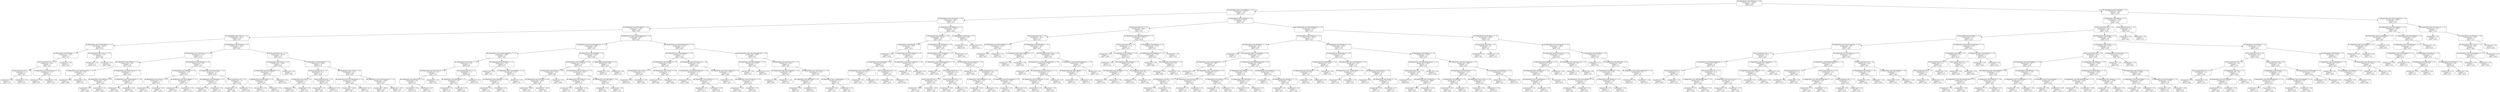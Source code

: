 digraph Tree {
node [shape=box, style="rounded", color="black", fontname="helvetica"] ;
edge [fontname="helvetica"] ;
0 [label="Me_MagpieData mean NdValence <= 0.6\nsquared_error = 1262.0\nsamples = 459\nvalue = 92.8"] ;
1 [label="Me_MagpieData mean CovalentRadius <= 0.2\nsquared_error = 1118.4\nsamples = 310\nvalue = 81.3"] ;
0 -> 1 [labeldistance=2.5, labelangle=45, headlabel="True"] ;
2 [label="Me_MagpieData mean GSmagmom <= 0.9\nsquared_error = 801.5\nsamples = 213\nvalue = 92.3"] ;
1 -> 2 ;
3 [label="Me_MagpieData mean GSmagmom <= -0.4\nsquared_error = 734.7\nsamples = 166\nvalue = 85.5"] ;
2 -> 3 ;
4 [label="Me_MagpieData mean Column <= -0.2\nsquared_error = 511.8\nsamples = 105\nvalue = 94.7"] ;
3 -> 4 ;
5 [label="Me_MagpieData mean CovalentRadius <= -0.1\nsquared_error = 1092.5\nsamples = 8\nvalue = 52.6"] ;
4 -> 5 ;
6 [label="Me_MagpieData mean NUnfilled <= -0.1\nsquared_error = 127.6\nsamples = 5\nvalue = 31.7"] ;
5 -> 6 ;
7 [label="Testing temperature (K) <= -0.8\nsquared_error = 40.5\nsamples = 4\nvalue = 26.4"] ;
6 -> 7 ;
8 [label="Testing temperature (K) <= -0.9\nsquared_error = 2.2\nsamples = 2\nvalue = 16.5"] ;
7 -> 8 ;
9 [label="squared_error = 0.0\nsamples = 1\nvalue = 15.0"] ;
8 -> 9 ;
10 [label="squared_error = 0.0\nsamples = 1\nvalue = 18.0"] ;
8 -> 10 ;
11 [label="Ce_MagpieData mean GSvolume_pa <= -0.6\nsquared_error = 0.6\nsamples = 2\nvalue = 30.4"] ;
7 -> 11 ;
12 [label="squared_error = 0.0\nsamples = 1\nvalue = 30.0"] ;
11 -> 12 ;
13 [label="squared_error = 0.0\nsamples = 1\nvalue = 32.0"] ;
11 -> 13 ;
14 [label="squared_error = 0.0\nsamples = 1\nvalue = 50.0"] ;
6 -> 14 ;
15 [label="Me_MagpieData mean Column <= -0.3\nsquared_error = 73.4\nsamples = 3\nvalue = 99.6"] ;
5 -> 15 ;
16 [label="squared_error = 0.0\nsamples = 1\nvalue = 91.0"] ;
15 -> 16 ;
17 [label="squared_error = 0.6\nsamples = 2\nvalue = 108.1"] ;
15 -> 17 ;
18 [label="Me_MagpieData mean NsValence <= 0.7\nsquared_error = 314.8\nsamples = 97\nvalue = 98.1"] ;
4 -> 18 ;
19 [label="Me_MagpieData mean GSvolume_pa <= -0.4\nsquared_error = 67.0\nsamples = 23\nvalue = 112.9"] ;
18 -> 19 ;
20 [label="Me_MagpieData mean MeltingT <= 0.2\nsquared_error = 35.5\nsamples = 8\nvalue = 103.6"] ;
19 -> 20 ;
21 [label="Ce_MagpieData mean Electronegativity <= 0.2\nsquared_error = 5.8\nsamples = 3\nvalue = 96.7"] ;
20 -> 21 ;
22 [label="squared_error = 0.8\nsamples = 2\nvalue = 100.0"] ;
21 -> 22 ;
23 [label="squared_error = 0.0\nsamples = 1\nvalue = 95.0"] ;
21 -> 23 ;
24 [label="Me_MagpieData mean GSvolume_pa <= -0.8\nsquared_error = 7.1\nsamples = 5\nvalue = 107.8"] ;
20 -> 24 ;
25 [label="Me_MagpieData mean MeltingT <= 0.4\nsquared_error = 10.2\nsamples = 3\nvalue = 106.4"] ;
24 -> 25 ;
26 [label="squared_error = 0.0\nsamples = 1\nvalue = 100.0"] ;
25 -> 26 ;
27 [label="squared_error = 0.1\nsamples = 2\nvalue = 108.0"] ;
25 -> 27 ;
28 [label="Ce_MagpieData mean CovalentRadius <= -0.8\nsquared_error = 0.0\nsamples = 2\nvalue = 109.2"] ;
24 -> 28 ;
29 [label="squared_error = 0.0\nsamples = 1\nvalue = 109.0"] ;
28 -> 29 ;
30 [label="squared_error = 0.0\nsamples = 1\nvalue = 109.4"] ;
28 -> 30 ;
31 [label="Me_MagpieData mean NdValence <= 0.5\nsquared_error = 4.9\nsamples = 15\nvalue = 118.3"] ;
19 -> 31 ;
32 [label="Ce_MagpieData mean NValence <= -0.3\nsquared_error = 4.9\nsamples = 5\nvalue = 116.7"] ;
31 -> 32 ;
33 [label="Me_MagpieData mean Number <= -0.3\nsquared_error = 2.2\nsamples = 2\nvalue = 112.5"] ;
32 -> 33 ;
34 [label="squared_error = 0.0\nsamples = 1\nvalue = 111.0"] ;
33 -> 34 ;
35 [label="squared_error = 0.0\nsamples = 1\nvalue = 114.0"] ;
33 -> 35 ;
36 [label="Me_MagpieData mean AtomicWeight <= -0.3\nsquared_error = 0.7\nsamples = 3\nvalue = 117.7"] ;
32 -> 36 ;
37 [label="squared_error = 0.2\nsamples = 2\nvalue = 118.5"] ;
36 -> 37 ;
38 [label="squared_error = 0.0\nsamples = 1\nvalue = 117.0"] ;
36 -> 38 ;
39 [label="Ce_MagpieData mean GSbandgap <= -0.4\nsquared_error = 1.9\nsamples = 10\nvalue = 119.4"] ;
31 -> 39 ;
40 [label="Me_MagpieData mean NdUnfilled <= -0.3\nsquared_error = 0.2\nsamples = 3\nvalue = 117.8"] ;
39 -> 40 ;
41 [label="squared_error = 0.0\nsamples = 2\nvalue = 118.0"] ;
40 -> 41 ;
42 [label="squared_error = 0.0\nsamples = 1\nvalue = 117.0"] ;
40 -> 42 ;
43 [label="Testing temperature (K) <= -0.3\nsquared_error = 1.2\nsamples = 7\nvalue = 120.0"] ;
39 -> 43 ;
44 [label="squared_error = 0.5\nsamples = 5\nvalue = 120.6"] ;
43 -> 44 ;
45 [label="squared_error = 0.2\nsamples = 2\nvalue = 118.8"] ;
43 -> 45 ;
46 [label="Testing temperature (K) <= -1.0\nsquared_error = 297.9\nsamples = 74\nvalue = 92.9"] ;
18 -> 46 ;
47 [label="Ce_MagpieData mean Column <= 0.9\nsquared_error = 344.6\nsamples = 4\nvalue = 126.5"] ;
46 -> 47 ;
48 [label="Ce_MagpieData mean AtomicWeight <= 0.1\nsquared_error = 59.7\nsamples = 3\nvalue = 112.1"] ;
47 -> 48 ;
49 [label="Ce_MagpieData mean NpUnfilled <= -0.1\nsquared_error = 18.1\nsamples = 2\nvalue = 107.2"] ;
48 -> 49 ;
50 [label="squared_error = 0.0\nsamples = 1\nvalue = 111.5"] ;
49 -> 50 ;
51 [label="squared_error = 0.0\nsamples = 1\nvalue = 103.0"] ;
49 -> 51 ;
52 [label="squared_error = 0.0\nsamples = 1\nvalue = 121.9"] ;
48 -> 52 ;
53 [label="squared_error = 0.0\nsamples = 1\nvalue = 148.0"] ;
47 -> 53 ;
54 [label="Ce_MagpieData mean NpUnfilled <= -1.1\nsquared_error = 245.6\nsamples = 70\nvalue = 91.4"] ;
46 -> 54 ;
55 [label="Testing temperature (K) <= -0.7\nsquared_error = 61.2\nsamples = 12\nvalue = 103.5"] ;
54 -> 55 ;
56 [label="Ce_MagpieData mean Row <= 0.5\nsquared_error = 1.3\nsamples = 2\nvalue = 117.2"] ;
55 -> 56 ;
57 [label="squared_error = 0.0\nsamples = 1\nvalue = 118.4"] ;
56 -> 57 ;
58 [label="squared_error = 0.0\nsamples = 1\nvalue = 116.1"] ;
56 -> 58 ;
59 [label="Testing temperature (K) <= 0.2\nsquared_error = 40.8\nsamples = 10\nvalue = 101.7"] ;
55 -> 59 ;
60 [label="squared_error = 7.4\nsamples = 9\nvalue = 100.2"] ;
59 -> 60 ;
61 [label="squared_error = 0.0\nsamples = 1\nvalue = 123.5"] ;
59 -> 61 ;
62 [label="Me_MagpieData mean Column <= 0.6\nsquared_error = 247.7\nsamples = 58\nvalue = 89.4"] ;
54 -> 62 ;
63 [label="Me_MagpieData mean CovalentRadius <= -1.0\nsquared_error = 104.8\nsamples = 12\nvalue = 100.9"] ;
62 -> 63 ;
64 [label="squared_error = 105.9\nsamples = 6\nvalue = 108.1"] ;
63 -> 64 ;
65 [label="squared_error = 31.3\nsamples = 6\nvalue = 95.2"] ;
63 -> 65 ;
66 [label="Me_MagpieData mean Electronegativity <= -0.4\nsquared_error = 236.5\nsamples = 46\nvalue = 85.5"] ;
62 -> 66 ;
67 [label="squared_error = 232.8\nsamples = 20\nvalue = 80.0"] ;
66 -> 67 ;
68 [label="squared_error = 177.1\nsamples = 26\nvalue = 91.2"] ;
66 -> 68 ;
69 [label="Me_MagpieData mean SpaceGroupNumber <= 0.8\nsquared_error = 692.2\nsamples = 61\nvalue = 68.1"] ;
3 -> 69 ;
70 [label="Ce_MagpieData mean SpaceGroupNumber <= -0.5\nsquared_error = 386.2\nsamples = 38\nvalue = 52.6"] ;
69 -> 70 ;
71 [label="Me_MagpieData mean SpaceGroupNumber <= -0.7\nsquared_error = 280.5\nsamples = 12\nvalue = 38.4"] ;
70 -> 71 ;
72 [label="Me_MagpieData mean Number <= -0.3\nsquared_error = 8.2\nsamples = 6\nvalue = 58.0"] ;
71 -> 72 ;
73 [label="Me_MagpieData mean GSvolume_pa <= 0.0\nsquared_error = 0.2\nsamples = 3\nvalue = 55.2"] ;
72 -> 73 ;
74 [label="Me_MagpieData mean NpValence <= 0.2\nsquared_error = 0.2\nsamples = 2\nvalue = 55.5"] ;
73 -> 74 ;
75 [label="squared_error = 0.0\nsamples = 1\nvalue = 55.0"] ;
74 -> 75 ;
76 [label="squared_error = 0.0\nsamples = 1\nvalue = 56.0"] ;
74 -> 76 ;
77 [label="squared_error = 0.0\nsamples = 1\nvalue = 55.0"] ;
73 -> 77 ;
78 [label="Testing temperature (K) <= -0.3\nsquared_error = 1.2\nsamples = 3\nvalue = 60.8"] ;
72 -> 78 ;
79 [label="Me_MagpieData mean NpUnfilled <= 1.1\nsquared_error = 0.2\nsamples = 2\nvalue = 61.3"] ;
78 -> 79 ;
80 [label="squared_error = 0.0\nsamples = 1\nvalue = 61.0"] ;
79 -> 80 ;
81 [label="squared_error = 0.0\nsamples = 1\nvalue = 62.0"] ;
79 -> 81 ;
82 [label="squared_error = 0.0\nsamples = 1\nvalue = 59.0"] ;
78 -> 82 ;
83 [label="Me_MagpieData mean NUnfilled <= -1.1\nsquared_error = 35.2\nsamples = 6\nvalue = 25.3"] ;
71 -> 83 ;
84 [label="squared_error = 0.0\nsamples = 1\nvalue = 36.0"] ;
83 -> 84 ;
85 [label="Ce_MagpieData mean CovalentRadius <= 1.9\nsquared_error = 15.0\nsamples = 5\nvalue = 23.2"] ;
83 -> 85 ;
86 [label="Me_MagpieData mean NpValence <= -0.8\nsquared_error = 7.1\nsamples = 4\nvalue = 22.2"] ;
85 -> 86 ;
87 [label="squared_error = 0.0\nsamples = 1\nvalue = 19.0"] ;
86 -> 87 ;
88 [label="squared_error = 2.8\nsamples = 3\nvalue = 23.8"] ;
86 -> 88 ;
89 [label="squared_error = 0.0\nsamples = 1\nvalue = 32.0"] ;
85 -> 89 ;
90 [label="Me_MagpieData mean NsUnfilled <= 1.8\nsquared_error = 264.8\nsamples = 26\nvalue = 60.8"] ;
70 -> 90 ;
91 [label="Me_MagpieData mean NdValence <= 0.6\nsquared_error = 237.4\nsamples = 24\nvalue = 62.3"] ;
90 -> 91 ;
92 [label="Ce_MagpieData mean NValence <= -0.3\nsquared_error = 275.7\nsamples = 17\nvalue = 58.9"] ;
91 -> 92 ;
93 [label="Me_MagpieData mean NsUnfilled <= 0.6\nsquared_error = 169.0\nsamples = 16\nvalue = 56.6"] ;
92 -> 93 ;
94 [label="squared_error = 102.5\nsamples = 13\nvalue = 59.8"] ;
93 -> 94 ;
95 [label="squared_error = 135.1\nsamples = 3\nvalue = 36.8"] ;
93 -> 95 ;
96 [label="squared_error = 0.0\nsamples = 1\nvalue = 109.0"] ;
92 -> 96 ;
97 [label="Ce_MagpieData mean GSvolume_pa <= 0.1\nsquared_error = 60.4\nsamples = 7\nvalue = 70.2"] ;
91 -> 97 ;
98 [label="Me_MagpieData mean NValence <= 0.4\nsquared_error = 39.1\nsamples = 5\nvalue = 72.9"] ;
97 -> 98 ;
99 [label="squared_error = 2.2\nsamples = 2\nvalue = 77.5"] ;
98 -> 99 ;
100 [label="squared_error = 33.2\nsamples = 3\nvalue = 68.2"] ;
98 -> 100 ;
101 [label="Me_MagpieData mean NdUnfilled <= -0.4\nsquared_error = 2.2\nsamples = 2\nvalue = 59.5"] ;
97 -> 101 ;
102 [label="squared_error = 0.0\nsamples = 1\nvalue = 58.0"] ;
101 -> 102 ;
103 [label="squared_error = 0.0\nsamples = 1\nvalue = 61.0"] ;
101 -> 103 ;
104 [label="Ce_MagpieData mean NUnfilled <= -0.3\nsquared_error = 6.8\nsamples = 2\nvalue = 34.9"] ;
90 -> 104 ;
105 [label="squared_error = 0.0\nsamples = 1\nvalue = 37.5"] ;
104 -> 105 ;
106 [label="squared_error = 0.0\nsamples = 1\nvalue = 32.3"] ;
104 -> 106 ;
107 [label="Me_MagpieData mean MendeleevNumber <= -0.7\nsquared_error = 310.2\nsamples = 23\nvalue = 89.9"] ;
69 -> 107 ;
108 [label="Me_MagpieData mean CovalentRadius <= -0.3\nsquared_error = 97.3\nsamples = 15\nvalue = 100.8"] ;
107 -> 108 ;
109 [label="Me_MagpieData mean NsValence <= 0.5\nsquared_error = 20.6\nsamples = 4\nvalue = 90.7"] ;
108 -> 109 ;
110 [label="Me_MagpieData mean Column <= -1.1\nsquared_error = 0.2\nsamples = 2\nvalue = 88.3"] ;
109 -> 110 ;
111 [label="squared_error = 0.0\nsamples = 1\nvalue = 89.0"] ;
110 -> 111 ;
112 [label="squared_error = 0.0\nsamples = 1\nvalue = 88.0"] ;
110 -> 112 ;
113 [label="Me_MagpieData mean Column <= -0.8\nsquared_error = 1.2\nsamples = 2\nvalue = 99.1"] ;
109 -> 113 ;
114 [label="squared_error = 0.0\nsamples = 1\nvalue = 98.0"] ;
113 -> 114 ;
115 [label="squared_error = 0.0\nsamples = 1\nvalue = 100.2"] ;
113 -> 115 ;
116 [label="Me_MagpieData mean GSvolume_pa <= -0.8\nsquared_error = 45.3\nsamples = 11\nvalue = 106.9"] ;
108 -> 116 ;
117 [label="Ce_MagpieData mean MendeleevNumber <= -0.2\nsquared_error = 11.6\nsamples = 8\nvalue = 111.4"] ;
116 -> 117 ;
118 [label="squared_error = 0.0\nsamples = 1\nvalue = 118.9"] ;
117 -> 118 ;
119 [label="Me_MagpieData mean NsValence <= -1.7\nsquared_error = 5.3\nsamples = 7\nvalue = 110.5"] ;
117 -> 119 ;
120 [label="squared_error = 0.2\nsamples = 3\nvalue = 112.7"] ;
119 -> 120 ;
121 [label="squared_error = 3.8\nsamples = 4\nvalue = 109.2"] ;
119 -> 121 ;
122 [label="Me_MagpieData mean Electronegativity <= 1.0\nsquared_error = 16.8\nsamples = 3\nvalue = 100.0"] ;
116 -> 122 ;
123 [label="squared_error = 0.0\nsamples = 1\nvalue = 94.9"] ;
122 -> 123 ;
124 [label="Me_MagpieData mean GSmagmom <= 0.3\nsquared_error = 5.9\nsamples = 2\nvalue = 102.5"] ;
122 -> 124 ;
125 [label="squared_error = -0.0\nsamples = 1\nvalue = 103.9"] ;
124 -> 125 ;
126 [label="squared_error = -0.0\nsamples = 1\nvalue = 98.3"] ;
124 -> 126 ;
127 [label="Me_MagpieData mean SpaceGroupNumber <= 0.8\nsquared_error = 159.0\nsamples = 8\nvalue = 72.5"] ;
107 -> 127 ;
128 [label="Me_MagpieData mean AtomicWeight <= -0.4\nsquared_error = 17.6\nsamples = 2\nvalue = 44.9"] ;
127 -> 128 ;
129 [label="squared_error = 0.0\nsamples = 1\nvalue = 40.7"] ;
128 -> 129 ;
130 [label="squared_error = -0.0\nsamples = 1\nvalue = 49.1"] ;
128 -> 130 ;
131 [label="Me_MagpieData mean GSvolume_pa <= -1.0\nsquared_error = 45.3\nsamples = 6\nvalue = 76.8"] ;
127 -> 131 ;
132 [label="Me_MagpieData mean Electronegativity <= 0.1\nsquared_error = 9.4\nsamples = 2\nvalue = 66.2"] ;
131 -> 132 ;
133 [label="squared_error = 0.0\nsamples = 1\nvalue = 68.4"] ;
132 -> 133 ;
134 [label="squared_error = -0.0\nsamples = 1\nvalue = 61.9"] ;
132 -> 134 ;
135 [label="Me_MagpieData mean GSvolume_pa <= -0.9\nsquared_error = 12.8\nsamples = 4\nvalue = 79.9"] ;
131 -> 135 ;
136 [label="Me_MagpieData mean NdUnfilled <= 0.5\nsquared_error = 0.0\nsamples = 2\nvalue = 82.9"] ;
135 -> 136 ;
137 [label="squared_error = 0.0\nsamples = 1\nvalue = 82.7"] ;
136 -> 137 ;
138 [label="squared_error = 0.0\nsamples = 1\nvalue = 83.0"] ;
136 -> 138 ;
139 [label="Me_MagpieData mean CovalentRadius <= -1.0\nsquared_error = 0.1\nsamples = 2\nvalue = 75.6"] ;
135 -> 139 ;
140 [label="squared_error = 0.0\nsamples = 1\nvalue = 75.4"] ;
139 -> 140 ;
141 [label="squared_error = -0.0\nsamples = 1\nvalue = 76.0"] ;
139 -> 141 ;
142 [label="Ce_MagpieData mean NValence <= 1.4\nsquared_error = 295.8\nsamples = 47\nvalue = 116.4"] ;
2 -> 142 ;
143 [label="Ce_MagpieData mean NValence <= -0.8\nsquared_error = 167.3\nsamples = 45\nvalue = 118.7"] ;
142 -> 143 ;
144 [label="Ce_MagpieData mean MeltingT <= 0.0\nsquared_error = 48.1\nsamples = 7\nvalue = 132.2"] ;
143 -> 144 ;
145 [label="squared_error = 0.0\nsamples = 1\nvalue = 152.0"] ;
144 -> 145 ;
146 [label="Ce_MagpieData mean AtomicWeight <= -0.3\nsquared_error = 5.2\nsamples = 6\nvalue = 130.0"] ;
144 -> 146 ;
147 [label="Ce_MagpieData mean GSbandgap <= 0.8\nsquared_error = 1.6\nsamples = 4\nvalue = 129.0"] ;
146 -> 147 ;
148 [label="Me_MagpieData mean GSvolume_pa <= -1.1\nsquared_error = 0.2\nsamples = 2\nvalue = 127.7"] ;
147 -> 148 ;
149 [label="squared_error = 0.0\nsamples = 1\nvalue = 128.0"] ;
148 -> 149 ;
150 [label="squared_error = 0.0\nsamples = 1\nvalue = 127.0"] ;
148 -> 150 ;
151 [label="Testing temperature (K) <= 1.6\nsquared_error = 0.1\nsamples = 2\nvalue = 130.0"] ;
147 -> 151 ;
152 [label="squared_error = 0.0\nsamples = 1\nvalue = 129.7"] ;
151 -> 152 ;
153 [label="squared_error = -0.0\nsamples = 1\nvalue = 130.4"] ;
151 -> 153 ;
154 [label="Me_MagpieData mean Electronegativity <= -0.0\nsquared_error = 2.2\nsamples = 2\nvalue = 133.5"] ;
146 -> 154 ;
155 [label="squared_error = 0.0\nsamples = 1\nvalue = 132.0"] ;
154 -> 155 ;
156 [label="squared_error = 0.0\nsamples = 1\nvalue = 135.0"] ;
154 -> 156 ;
157 [label="Ce_MagpieData mean NpValence <= -0.1\nsquared_error = 153.0\nsamples = 38\nvalue = 116.6"] ;
143 -> 157 ;
158 [label="Me_MagpieData mean GSmagmom <= 3.3\nsquared_error = 131.3\nsamples = 37\nvalue = 117.2"] ;
157 -> 158 ;
159 [label="Ce_MagpieData mean MendeleevNumber <= -0.4\nsquared_error = 107.0\nsamples = 26\nvalue = 114.0"] ;
158 -> 159 ;
160 [label="squared_error = 0.0\nsamples = 1\nvalue = 143.0"] ;
159 -> 160 ;
161 [label="Testing temperature (K) <= 1.4\nsquared_error = 91.0\nsamples = 25\nvalue = 113.4"] ;
159 -> 161 ;
162 [label="Testing temperature (K) <= 1.3\nsquared_error = 78.6\nsamples = 16\nvalue = 115.9"] ;
161 -> 162 ;
163 [label="squared_error = 106.9\nsamples = 5\nvalue = 119.8"] ;
162 -> 163 ;
164 [label="squared_error = 59.4\nsamples = 11\nvalue = 114.4"] ;
162 -> 164 ;
165 [label="Testing temperature (K) <= 1.7\nsquared_error = 76.7\nsamples = 9\nvalue = 108.2"] ;
161 -> 165 ;
166 [label="squared_error = 49.4\nsamples = 8\nvalue = 105.9"] ;
165 -> 166 ;
167 [label="squared_error = 0.0\nsamples = 1\nvalue = 123.0"] ;
165 -> 167 ;
168 [label="Me_MagpieData mean GSmagmom <= 3.8\nsquared_error = 73.3\nsamples = 11\nvalue = 127.4"] ;
158 -> 168 ;
169 [label="squared_error = 0.0\nsamples = 1\nvalue = 148.0"] ;
168 -> 169 ;
170 [label="Testing temperature (K) <= 1.6\nsquared_error = 46.1\nsamples = 10\nvalue = 125.9"] ;
168 -> 170 ;
171 [label="Ce_MagpieData mean NfUnfilled <= 4.6\nsquared_error = 23.1\nsamples = 5\nvalue = 122.0"] ;
170 -> 171 ;
172 [label="squared_error = 31.8\nsamples = 4\nvalue = 121.6"] ;
171 -> 172 ;
173 [label="squared_error = 0.0\nsamples = 1\nvalue = 123.0"] ;
171 -> 173 ;
174 [label="Ce_MagpieData mean AtomicWeight <= 0.0\nsquared_error = 38.1\nsamples = 5\nvalue = 129.9"] ;
170 -> 174 ;
175 [label="squared_error = 1.6\nsamples = 4\nvalue = 132.3"] ;
174 -> 175 ;
176 [label="squared_error = 0.0\nsamples = 1\nvalue = 115.0"] ;
174 -> 176 ;
177 [label="squared_error = 0.0\nsamples = 1\nvalue = 78.0"] ;
157 -> 177 ;
178 [label="Ce_MagpieData mean Number <= 0.4\nsquared_error = 0.9\nsamples = 2\nvalue = 58.7"] ;
142 -> 178 ;
179 [label="squared_error = 0.0\nsamples = 1\nvalue = 58.0"] ;
178 -> 179 ;
180 [label="squared_error = 0.0\nsamples = 1\nvalue = 60.0"] ;
178 -> 180 ;
181 [label="Ce_MagpieData mean NpUnfilled <= -1.0\nsquared_error = 893.2\nsamples = 97\nvalue = 55.1"] ;
1 -> 181 ;
182 [label="Testing temperature (K) <= -0.1\nsquared_error = 1000.1\nsamples = 22\nvalue = 78.7"] ;
181 -> 182 ;
183 [label="Testing temperature (K) <= -0.9\nsquared_error = 621.2\nsamples = 12\nvalue = 52.2"] ;
182 -> 183 ;
184 [label="Me_MagpieData mean AtomicWeight <= 1.0\nsquared_error = 227.6\nsamples = 2\nvalue = 86.3"] ;
183 -> 184 ;
185 [label="squared_error = 0.0\nsamples = 1\nvalue = 65.0"] ;
184 -> 185 ;
186 [label="squared_error = 0.0\nsamples = 1\nvalue = 97.0"] ;
184 -> 186 ;
187 [label="Me_MagpieData mean NpUnfilled <= -0.3\nsquared_error = 381.3\nsamples = 10\nvalue = 44.3"] ;
183 -> 187 ;
188 [label="Ce_MagpieData mean Electronegativity <= 1.1\nsquared_error = 7.8\nsamples = 2\nvalue = 85.2"] ;
187 -> 188 ;
189 [label="squared_error = 0.0\nsamples = 1\nvalue = 88.0"] ;
188 -> 189 ;
190 [label="squared_error = 0.0\nsamples = 1\nvalue = 82.4"] ;
188 -> 190 ;
191 [label="Me_MagpieData mean Column <= 0.9\nsquared_error = 90.4\nsamples = 8\nvalue = 36.9"] ;
187 -> 191 ;
192 [label="Me_MagpieData mean SpaceGroupNumber <= -0.6\nsquared_error = 15.6\nsamples = 5\nvalue = 31.5"] ;
191 -> 192 ;
193 [label="squared_error = 0.0\nsamples = 1\nvalue = 37.0"] ;
192 -> 193 ;
194 [label="Me_MagpieData mean GSvolume_pa <= 1.3\nsquared_error = 0.7\nsamples = 4\nvalue = 28.8"] ;
192 -> 194 ;
195 [label="Me_MagpieData mean GSmagmom <= -0.4\nsquared_error = 0.2\nsamples = 2\nvalue = 29.5"] ;
194 -> 195 ;
196 [label="squared_error = 0.0\nsamples = 1\nvalue = 30.0"] ;
195 -> 196 ;
197 [label="squared_error = 0.0\nsamples = 1\nvalue = 29.0"] ;
195 -> 197 ;
198 [label="squared_error = 0.0\nsamples = 2\nvalue = 28.0"] ;
194 -> 198 ;
199 [label="Ce_MagpieData mean SpaceGroupNumber <= -0.5\nsquared_error = 103.0\nsamples = 3\nvalue = 43.4"] ;
191 -> 199 ;
200 [label="Me_MagpieData mean AtomicWeight <= 1.0\nsquared_error = 0.9\nsamples = 2\nvalue = 51.7"] ;
199 -> 200 ;
201 [label="squared_error = 0.0\nsamples = 1\nvalue = 53.0"] ;
200 -> 201 ;
202 [label="squared_error = 0.0\nsamples = 1\nvalue = 51.0"] ;
200 -> 202 ;
203 [label="squared_error = 0.0\nsamples = 1\nvalue = 31.0"] ;
199 -> 203 ;
204 [label="Me_MagpieData mean MendeleevNumber <= -1.3\nsquared_error = 232.0\nsamples = 10\nvalue = 101.0"] ;
182 -> 204 ;
205 [label="Testing temperature (K) <= 0.0\nsquared_error = 13.4\nsamples = 6\nvalue = 112.2"] ;
204 -> 205 ;
206 [label="squared_error = 0.0\nsamples = 1\nvalue = 108.7"] ;
205 -> 206 ;
207 [label="Ce_MagpieData mean MeltingT <= -0.8\nsquared_error = 9.9\nsamples = 5\nvalue = 114.3"] ;
205 -> 207 ;
208 [label="squared_error = 0.0\nsamples = 1\nvalue = 111.0"] ;
207 -> 208 ;
209 [label="Me_MagpieData mean MeltingT <= 1.1\nsquared_error = 7.9\nsamples = 4\nvalue = 115.6"] ;
207 -> 209 ;
210 [label="Me_MagpieData mean NsUnfilled <= 1.0\nsquared_error = 0.0\nsamples = 2\nvalue = 113.3"] ;
209 -> 210 ;
211 [label="squared_error = 0.0\nsamples = 1\nvalue = 113.0"] ;
210 -> 211 ;
212 [label="squared_error = 0.0\nsamples = 1\nvalue = 113.4"] ;
210 -> 212 ;
213 [label="Me_MagpieData mean Row <= 0.1\nsquared_error = 0.0\nsamples = 2\nvalue = 119.0"] ;
209 -> 213 ;
214 [label="squared_error = 0.0\nsamples = 1\nvalue = 119.0"] ;
213 -> 214 ;
215 [label="squared_error = 0.0\nsamples = 1\nvalue = 119.0"] ;
213 -> 215 ;
216 [label="Ce_MagpieData mean MeltingT <= 1.8\nsquared_error = 118.8\nsamples = 4\nvalue = 85.5"] ;
204 -> 216 ;
217 [label="Me_MagpieData mean NpValence <= 0.3\nsquared_error = 15.0\nsamples = 3\nvalue = 93.6"] ;
216 -> 217 ;
218 [label="squared_error = 0.0\nsamples = 1\nvalue = 98.0"] ;
217 -> 218 ;
219 [label="Me_MagpieData mean Number <= 1.0\nsquared_error = 3.6\nsamples = 2\nvalue = 90.7"] ;
217 -> 219 ;
220 [label="squared_error = 0.0\nsamples = 1\nvalue = 88.0"] ;
219 -> 220 ;
221 [label="squared_error = 0.0\nsamples = 1\nvalue = 92.0"] ;
219 -> 221 ;
222 [label="squared_error = 0.0\nsamples = 1\nvalue = 72.0"] ;
216 -> 222 ;
223 [label="Me_MagpieData mean Electronegativity <= 0.5\nsquared_error = 634.9\nsamples = 75\nvalue = 47.8"] ;
181 -> 223 ;
224 [label="Me_MagpieData mean NdValence <= 0.3\nsquared_error = 510.8\nsamples = 59\nvalue = 40.0"] ;
223 -> 224 ;
225 [label="Me_MagpieData mean NdValence <= -1.6\nsquared_error = 253.7\nsamples = 20\nvalue = 55.6"] ;
224 -> 225 ;
226 [label="squared_error = 0.0\nsamples = 1\nvalue = 6.5"] ;
225 -> 226 ;
227 [label="Me_MagpieData mean CovalentRadius <= 0.7\nsquared_error = 179.2\nsamples = 19\nvalue = 57.2"] ;
225 -> 227 ;
228 [label="Me_MagpieData mean Electronegativity <= -0.1\nsquared_error = 30.7\nsamples = 5\nvalue = 68.7"] ;
227 -> 228 ;
229 [label="squared_error = 0.0\nsamples = 1\nvalue = 81.4"] ;
228 -> 229 ;
230 [label="Me_MagpieData mean CovalentRadius <= 0.5\nsquared_error = 8.7\nsamples = 4\nvalue = 66.9"] ;
228 -> 230 ;
231 [label="Me_MagpieData mean Row <= 0.1\nsquared_error = 3.0\nsamples = 2\nvalue = 65.0"] ;
230 -> 231 ;
232 [label="squared_error = 0.0\nsamples = 1\nvalue = 62.0"] ;
231 -> 232 ;
233 [label="squared_error = 0.0\nsamples = 1\nvalue = 66.0"] ;
231 -> 233 ;
234 [label="Me_MagpieData mean GSvolume_pa <= 1.7\nsquared_error = 5.6\nsamples = 2\nvalue = 69.3"] ;
230 -> 234 ;
235 [label="squared_error = 0.0\nsamples = 1\nvalue = 71.0"] ;
234 -> 235 ;
236 [label="squared_error = 0.0\nsamples = 1\nvalue = 66.0"] ;
234 -> 236 ;
237 [label="Ce_MagpieData mean MendeleevNumber <= 0.6\nsquared_error = 168.2\nsamples = 14\nvalue = 53.1"] ;
227 -> 237 ;
238 [label="Ce_MagpieData mean MeltingT <= 1.8\nsquared_error = 30.2\nsamples = 11\nvalue = 57.0"] ;
237 -> 238 ;
239 [label="Ce_MagpieData mean NValence <= 2.3\nsquared_error = 3.4\nsamples = 3\nvalue = 49.4"] ;
238 -> 239 ;
240 [label="squared_error = 0.0\nsamples = 1\nvalue = 53.0"] ;
239 -> 240 ;
241 [label="squared_error = 0.2\nsamples = 2\nvalue = 48.5"] ;
239 -> 241 ;
242 [label="Ce_MagpieData mean NdUnfilled <= 1.7\nsquared_error = 11.9\nsamples = 8\nvalue = 59.7"] ;
238 -> 242 ;
243 [label="squared_error = 0.9\nsamples = 3\nvalue = 63.5"] ;
242 -> 243 ;
244 [label="squared_error = 5.5\nsamples = 5\nvalue = 57.6"] ;
242 -> 244 ;
245 [label="Me_MagpieData mean NdValence <= -0.3\nsquared_error = 332.2\nsamples = 3\nvalue = 28.3"] ;
237 -> 245 ;
246 [label="squared_error = 0.0\nsamples = 1\nvalue = 5.4"] ;
245 -> 246 ;
247 [label="Me_MagpieData mean NsValence <= -1.2\nsquared_error = 105.1\nsamples = 2\nvalue = 39.8"] ;
245 -> 247 ;
248 [label="squared_error = 0.0\nsamples = 1\nvalue = 29.5"] ;
247 -> 248 ;
249 [label="squared_error = 0.0\nsamples = 1\nvalue = 50.0"] ;
247 -> 249 ;
250 [label="Me_MagpieData mean NpValence <= 0.9\nsquared_error = 438.6\nsamples = 39\nvalue = 31.0"] ;
224 -> 250 ;
251 [label="Ce_MagpieData mean NpValence <= -0.8\nsquared_error = 43.2\nsamples = 15\nvalue = 14.5"] ;
250 -> 251 ;
252 [label="Ce_MagpieData mean NpUnfilled <= -0.9\nsquared_error = 10.2\nsamples = 3\nvalue = 25.8"] ;
251 -> 252 ;
253 [label="Ce_MagpieData mean GSmagmom <= -0.1\nsquared_error = 3.6\nsamples = 2\nvalue = 27.3"] ;
252 -> 253 ;
254 [label="squared_error = 0.0\nsamples = 1\nvalue = 26.0"] ;
253 -> 254 ;
255 [label="squared_error = 0.0\nsamples = 1\nvalue = 30.0"] ;
253 -> 255 ;
256 [label="squared_error = 0.0\nsamples = 1\nvalue = 21.0"] ;
252 -> 256 ;
257 [label="Me_MagpieData mean CovalentRadius <= 0.3\nsquared_error = 16.3\nsamples = 12\nvalue = 12.0"] ;
251 -> 257 ;
258 [label="Me_MagpieData mean CovalentRadius <= 0.3\nsquared_error = 4.2\nsamples = 2\nvalue = 19.0"] ;
257 -> 258 ;
259 [label="squared_error = 0.0\nsamples = 1\nvalue = 21.0"] ;
258 -> 259 ;
260 [label="squared_error = -0.0\nsamples = 1\nvalue = 16.9"] ;
258 -> 260 ;
261 [label="Me_MagpieData mean NValence <= -0.2\nsquared_error = 11.0\nsamples = 10\nvalue = 11.2"] ;
257 -> 261 ;
262 [label="squared_error = 0.0\nsamples = 1\nvalue = 21.0"] ;
261 -> 262 ;
263 [label="Me_MagpieData mean Number <= -0.4\nsquared_error = 4.9\nsamples = 9\nvalue = 10.5"] ;
261 -> 263 ;
264 [label="squared_error = 0.0\nsamples = 1\nvalue = 2.8"] ;
263 -> 264 ;
265 [label="squared_error = 0.7\nsamples = 8\nvalue = 11.1"] ;
263 -> 265 ;
266 [label="Ce_MagpieData mean MeltingT <= -0.3\nsquared_error = 393.8\nsamples = 24\nvalue = 42.4"] ;
250 -> 266 ;
267 [label="Me_MagpieData mean MendeleevNumber <= 1.3\nsquared_error = 395.5\nsamples = 11\nvalue = 58.4"] ;
266 -> 267 ;
268 [label="Testing temperature (K) <= -1.0\nsquared_error = 169.9\nsamples = 10\nvalue = 54.1"] ;
267 -> 268 ;
269 [label="squared_error = 0.0\nsamples = 1\nvalue = 83.0"] ;
268 -> 269 ;
270 [label="Me_MagpieData mean GSmagmom <= -0.4\nsquared_error = 108.8\nsamples = 9\nvalue = 51.7"] ;
268 -> 270 ;
271 [label="squared_error = 36.6\nsamples = 3\nvalue = 45.8"] ;
270 -> 271 ;
272 [label="squared_error = 117.4\nsamples = 6\nvalue = 56.0"] ;
270 -> 272 ;
273 [label="squared_error = 0.0\nsamples = 1\nvalue = 114.0"] ;
267 -> 273 ;
274 [label="Me_MagpieData mean Electronegativity <= 0.5\nsquared_error = 38.4\nsamples = 13\nvalue = 30.0"] ;
266 -> 274 ;
275 [label="Me_MagpieData mean NdUnfilled <= -0.3\nsquared_error = 13.3\nsamples = 11\nvalue = 28.2"] ;
274 -> 275 ;
276 [label="Ce_MagpieData mean MeltingT <= 1.2\nsquared_error = 12.4\nsamples = 8\nvalue = 29.3"] ;
275 -> 276 ;
277 [label="squared_error = 25.1\nsamples = 3\nvalue = 26.8"] ;
276 -> 277 ;
278 [label="squared_error = 1.2\nsamples = 5\nvalue = 30.6"] ;
276 -> 278 ;
279 [label="Me_MagpieData mean Column <= 0.9\nsquared_error = 0.3\nsamples = 3\nvalue = 24.8"] ;
275 -> 279 ;
280 [label="squared_error = 0.0\nsamples = 2\nvalue = 24.4"] ;
279 -> 280 ;
281 [label="squared_error = -0.0\nsamples = 1\nvalue = 25.7"] ;
279 -> 281 ;
282 [label="Ce_MagpieData mean NdValence <= 0.3\nsquared_error = 15.6\nsamples = 2\nvalue = 44.0"] ;
274 -> 282 ;
283 [label="squared_error = 0.0\nsamples = 1\nvalue = 40.1"] ;
282 -> 283 ;
284 [label="squared_error = 0.0\nsamples = 1\nvalue = 48.0"] ;
282 -> 284 ;
285 [label="Me_MagpieData mean NsValence <= -2.1\nsquared_error = 260.8\nsamples = 16\nvalue = 71.6"] ;
223 -> 285 ;
286 [label="Ce_MagpieData mean Row <= -0.7\nsquared_error = 6.2\nsamples = 2\nvalue = 33.5"] ;
285 -> 286 ;
287 [label="squared_error = 0.0\nsamples = 1\nvalue = 36.0"] ;
286 -> 287 ;
288 [label="squared_error = 0.0\nsamples = 1\nvalue = 31.0"] ;
286 -> 288 ;
289 [label="Me_MagpieData mean GSmagmom <= -0.4\nsquared_error = 160.2\nsamples = 14\nvalue = 74.5"] ;
285 -> 289 ;
290 [label="Me_MagpieData mean GSvolume_pa <= 2.0\nsquared_error = 125.9\nsamples = 6\nvalue = 85.1"] ;
289 -> 290 ;
291 [label="Ce_MagpieData mean NdValence <= 0.3\nsquared_error = 64.6\nsamples = 4\nvalue = 91.0"] ;
290 -> 291 ;
292 [label="Me_MagpieData mean GSmagmom <= -0.4\nsquared_error = 29.9\nsamples = 3\nvalue = 93.5"] ;
291 -> 292 ;
293 [label="Me_MagpieData mean CovalentRadius <= 0.7\nsquared_error = 0.0\nsamples = 2\nvalue = 97.4"] ;
292 -> 293 ;
294 [label="squared_error = 0.0\nsamples = 1\nvalue = 97.2"] ;
293 -> 294 ;
295 [label="squared_error = -0.0\nsamples = 1\nvalue = 97.6"] ;
293 -> 295 ;
296 [label="squared_error = -0.0\nsamples = 1\nvalue = 85.8"] ;
292 -> 296 ;
297 [label="squared_error = -0.0\nsamples = 1\nvalue = 75.7"] ;
291 -> 297 ;
298 [label="Me_MagpieData mean GSvolume_pa <= 2.0\nsquared_error = 0.3\nsamples = 2\nvalue = 71.4"] ;
290 -> 298 ;
299 [label="squared_error = 0.0\nsamples = 1\nvalue = 72.2"] ;
298 -> 299 ;
300 [label="squared_error = 0.0\nsamples = 1\nvalue = 71.0"] ;
298 -> 300 ;
301 [label="Ce_MagpieData mean NUnfilled <= -0.8\nsquared_error = 67.7\nsamples = 8\nvalue = 67.9"] ;
289 -> 301 ;
302 [label="squared_error = 0.0\nsamples = 1\nvalue = 54.0"] ;
301 -> 302 ;
303 [label="Me_MagpieData mean NdUnfilled <= 0.3\nsquared_error = 28.5\nsamples = 7\nvalue = 71.1"] ;
301 -> 303 ;
304 [label="Ce_MagpieData mean MeltingT <= 0.6\nsquared_error = 1.8\nsamples = 5\nvalue = 67.8"] ;
303 -> 304 ;
305 [label="Me_MagpieData mean AtomicWeight <= 2.8\nsquared_error = 0.3\nsamples = 2\nvalue = 68.8"] ;
304 -> 305 ;
306 [label="squared_error = 0.0\nsamples = 1\nvalue = 68.1"] ;
305 -> 306 ;
307 [label="squared_error = 0.0\nsamples = 1\nvalue = 69.2"] ;
305 -> 307 ;
308 [label="Ce_MagpieData mean NdValence <= 0.3\nsquared_error = 0.8\nsamples = 3\nvalue = 66.5"] ;
304 -> 308 ;
309 [label="squared_error = 0.0\nsamples = 2\nvalue = 67.0"] ;
308 -> 309 ;
310 [label="squared_error = 0.0\nsamples = 1\nvalue = 65.0"] ;
308 -> 310 ;
311 [label="Me_MagpieData mean SpaceGroupNumber <= 0.7\nsquared_error = 6.5\nsamples = 2\nvalue = 78.6"] ;
303 -> 311 ;
312 [label="squared_error = 0.0\nsamples = 1\nvalue = 76.1"] ;
311 -> 312 ;
313 [label="squared_error = -0.0\nsamples = 1\nvalue = 81.2"] ;
311 -> 313 ;
314 [label="Me_MagpieData mean GSbandgap <= 0.1\nsquared_error = 667.9\nsamples = 149\nvalue = 117.6"] ;
0 -> 314 [labeldistance=2.5, labelangle=-45, headlabel="False"] ;
315 [label="Ce_MagpieData mean MeltingT <= 2.7\nsquared_error = 378.1\nsamples = 132\nvalue = 123.4"] ;
314 -> 315 ;
316 [label="Testing temperature (K) <= -1.5\nsquared_error = 241.3\nsamples = 130\nvalue = 124.9"] ;
315 -> 316 ;
317 [label="Ce_MagpieData mean NUnfilled <= -1.2\nsquared_error = 97.1\nsamples = 34\nvalue = 135.4"] ;
316 -> 317 ;
318 [label="Me_MagpieData mean Electronegativity <= -0.4\nsquared_error = 78.5\nsamples = 26\nvalue = 139.0"] ;
317 -> 318 ;
319 [label="Testing temperature (K) <= -1.7\nsquared_error = 55.2\nsamples = 11\nvalue = 144.7"] ;
318 -> 319 ;
320 [label="Ce_MagpieData mean MendeleevNumber <= -1.3\nsquared_error = 29.2\nsamples = 8\nvalue = 147.4"] ;
319 -> 320 ;
321 [label="Testing temperature (K) <= -2.5\nsquared_error = 9.7\nsamples = 2\nvalue = 154.5"] ;
320 -> 321 ;
322 [label="squared_error = 0.0\nsamples = 1\nvalue = 158.9"] ;
321 -> 322 ;
323 [label="squared_error = -0.0\nsamples = 1\nvalue = 152.3"] ;
321 -> 323 ;
324 [label="Testing temperature (K) <= -2.3\nsquared_error = 17.2\nsamples = 6\nvalue = 145.5"] ;
320 -> 324 ;
325 [label="Ce_MagpieData mean MendeleevNumber <= -0.1\nsquared_error = 14.5\nsamples = 3\nvalue = 149.9"] ;
324 -> 325 ;
326 [label="squared_error = 4.5\nsamples = 2\nvalue = 151.8"] ;
325 -> 326 ;
327 [label="squared_error = -0.0\nsamples = 1\nvalue = 144.1"] ;
325 -> 327 ;
328 [label="Ce_MagpieData mean GSvolume_pa <= 2.3\nsquared_error = 1.6\nsamples = 3\nvalue = 143.0"] ;
324 -> 328 ;
329 [label="squared_error = 0.0\nsamples = 2\nvalue = 143.5"] ;
328 -> 329 ;
330 [label="squared_error = 0.0\nsamples = 1\nvalue = 139.9"] ;
328 -> 330 ;
331 [label="Ce_MagpieData mean Electronegativity <= 1.5\nsquared_error = 25.0\nsamples = 3\nvalue = 135.0"] ;
319 -> 331 ;
332 [label="Ce_MagpieData mean AtomicWeight <= 0.7\nsquared_error = 2.9\nsamples = 2\nvalue = 139.8"] ;
331 -> 332 ;
333 [label="squared_error = 0.0\nsamples = 1\nvalue = 141.5"] ;
332 -> 333 ;
334 [label="squared_error = -0.0\nsamples = 1\nvalue = 138.1"] ;
332 -> 334 ;
335 [label="squared_error = 0.0\nsamples = 1\nvalue = 130.1"] ;
331 -> 335 ;
336 [label="Me_MagpieData mean GSvolume_pa <= 1.7\nsquared_error = 47.7\nsamples = 15\nvalue = 134.2"] ;
318 -> 336 ;
337 [label="Ce_MagpieData mean MendeleevNumber <= -1.3\nsquared_error = 19.4\nsamples = 11\nvalue = 132.0"] ;
336 -> 337 ;
338 [label="Testing temperature (K) <= -2.0\nsquared_error = 0.6\nsamples = 2\nvalue = 136.4"] ;
337 -> 338 ;
339 [label="squared_error = 0.0\nsamples = 1\nvalue = 137.2"] ;
338 -> 339 ;
340 [label="squared_error = 0.0\nsamples = 1\nvalue = 135.7"] ;
338 -> 340 ;
341 [label="Testing temperature (K) <= -2.0\nsquared_error = 12.9\nsamples = 9\nvalue = 129.6"] ;
337 -> 341 ;
342 [label="Ce_MagpieData mean SpaceGroupNumber <= -1.0\nsquared_error = 10.1\nsamples = 5\nvalue = 131.4"] ;
341 -> 342 ;
343 [label="squared_error = 5.3\nsamples = 2\nvalue = 128.4"] ;
342 -> 343 ;
344 [label="squared_error = 2.1\nsamples = 3\nvalue = 133.6"] ;
342 -> 344 ;
345 [label="Testing temperature (K) <= -1.7\nsquared_error = 1.1\nsamples = 4\nvalue = 126.3"] ;
341 -> 345 ;
346 [label="squared_error = 0.8\nsamples = 2\nvalue = 127.0"] ;
345 -> 346 ;
347 [label="squared_error = 0.5\nsamples = 2\nvalue = 125.6"] ;
345 -> 347 ;
348 [label="Testing temperature (K) <= -2.0\nsquared_error = 60.8\nsamples = 4\nvalue = 143.5"] ;
336 -> 348 ;
349 [label="Ce_MagpieData mean MeltingT <= -0.7\nsquared_error = 21.2\nsamples = 2\nvalue = 150.4"] ;
348 -> 349 ;
350 [label="squared_error = 0.0\nsamples = 1\nvalue = 145.8"] ;
349 -> 350 ;
351 [label="squared_error = -0.0\nsamples = 1\nvalue = 155.0"] ;
349 -> 351 ;
352 [label="Ce_MagpieData mean AtomicWeight <= -0.4\nsquared_error = 5.3\nsamples = 2\nvalue = 136.6"] ;
348 -> 352 ;
353 [label="squared_error = 0.0\nsamples = 1\nvalue = 134.3"] ;
352 -> 353 ;
354 [label="squared_error = -0.0\nsamples = 1\nvalue = 138.9"] ;
352 -> 354 ;
355 [label="Me_MagpieData mean SpaceGroupNumber <= -1.3\nsquared_error = 9.9\nsamples = 8\nvalue = 125.3"] ;
317 -> 355 ;
356 [label="Ce_MagpieData mean Row <= -0.7\nsquared_error = 4.5\nsamples = 5\nvalue = 127.8"] ;
355 -> 356 ;
357 [label="Testing temperature (K) <= -2.7\nsquared_error = 1.1\nsamples = 3\nvalue = 129.4"] ;
356 -> 357 ;
358 [label="Testing temperature (K) <= -3.1\nsquared_error = 0.4\nsamples = 2\nvalue = 130.0"] ;
357 -> 358 ;
359 [label="squared_error = 0.0\nsamples = 1\nvalue = 130.9"] ;
358 -> 359 ;
360 [label="squared_error = 0.0\nsamples = 1\nvalue = 129.5"] ;
358 -> 360 ;
361 [label="squared_error = 0.0\nsamples = 1\nvalue = 127.9"] ;
357 -> 361 ;
362 [label="Testing temperature (K) <= -2.1\nsquared_error = 1.0\nsamples = 2\nvalue = 125.7"] ;
356 -> 362 ;
363 [label="squared_error = 0.0\nsamples = 1\nvalue = 126.4"] ;
362 -> 363 ;
364 [label="squared_error = -0.0\nsamples = 1\nvalue = 124.3"] ;
362 -> 364 ;
365 [label="Ce_MagpieData mean CovalentRadius <= 0.2\nsquared_error = 2.2\nsamples = 3\nvalue = 122.7"] ;
355 -> 365 ;
366 [label="squared_error = 0.0\nsamples = 2\nvalue = 124.0"] ;
365 -> 366 ;
367 [label="squared_error = 0.0\nsamples = 1\nvalue = 121.0"] ;
365 -> 367 ;
368 [label="Me_MagpieData mean MeltingT <= 0.5\nsquared_error = 238.9\nsamples = 96\nvalue = 121.1"] ;
316 -> 368 ;
369 [label="Ce_MagpieData mean Number <= 2.7\nsquared_error = 233.3\nsamples = 69\nvalue = 116.6"] ;
368 -> 369 ;
370 [label="Testing temperature (K) <= -0.8\nsquared_error = 193.7\nsamples = 66\nvalue = 118.0"] ;
369 -> 370 ;
371 [label="Me_MagpieData mean AtomicWeight <= 2.2\nsquared_error = 36.7\nsamples = 19\nvalue = 124.4"] ;
370 -> 371 ;
372 [label="Me_MagpieData mean CovalentRadius <= 0.6\nsquared_error = 27.9\nsamples = 15\nvalue = 126.0"] ;
371 -> 372 ;
373 [label="Me_MagpieData mean MendeleevNumber <= 0.7\nsquared_error = 4.5\nsamples = 5\nvalue = 121.9"] ;
372 -> 373 ;
374 [label="squared_error = 1.0\nsamples = 4\nvalue = 122.8"] ;
373 -> 374 ;
375 [label="squared_error = -0.0\nsamples = 1\nvalue = 118.0"] ;
373 -> 375 ;
376 [label="Ce_MagpieData mean MeltingT <= -0.8\nsquared_error = 22.2\nsamples = 10\nvalue = 129.2"] ;
372 -> 376 ;
377 [label="squared_error = 3.3\nsamples = 4\nvalue = 124.7"] ;
376 -> 377 ;
378 [label="squared_error = 12.9\nsamples = 6\nvalue = 132.1"] ;
376 -> 378 ;
379 [label="Ce_MagpieData mean MeltingT <= -0.8\nsquared_error = 11.8\nsamples = 4\nvalue = 117.1"] ;
371 -> 379 ;
380 [label="Ce_MagpieData mean CovalentRadius <= 0.3\nsquared_error = 4.7\nsamples = 2\nvalue = 114.8"] ;
379 -> 380 ;
381 [label="squared_error = 0.0\nsamples = 1\nvalue = 111.7"] ;
380 -> 381 ;
382 [label="squared_error = -0.0\nsamples = 1\nvalue = 116.3"] ;
380 -> 382 ;
383 [label="Ce_MagpieData mean Electronegativity <= 1.1\nsquared_error = 2.0\nsamples = 2\nvalue = 120.6"] ;
379 -> 383 ;
384 [label="squared_error = 0.0\nsamples = 1\nvalue = 119.2"] ;
383 -> 384 ;
385 [label="squared_error = 0.0\nsamples = 1\nvalue = 122.0"] ;
383 -> 385 ;
386 [label="Ce_MagpieData mean NValence <= -0.3\nsquared_error = 230.9\nsamples = 47\nvalue = 115.6"] ;
370 -> 386 ;
387 [label="Me_MagpieData mean NpValence <= -0.3\nsquared_error = 242.5\nsamples = 19\nvalue = 111.7"] ;
386 -> 387 ;
388 [label="Ce_MagpieData mean MendeleevNumber <= -0.7\nsquared_error = 303.4\nsamples = 9\nvalue = 105.1"] ;
387 -> 388 ;
389 [label="squared_error = 0.0\nsamples = 1\nvalue = 141.0"] ;
388 -> 389 ;
390 [label="squared_error = 120.9\nsamples = 8\nvalue = 99.5"] ;
388 -> 390 ;
391 [label="Ce_MagpieData mean NdValence <= 0.3\nsquared_error = 132.8\nsamples = 10\nvalue = 116.9"] ;
387 -> 391 ;
392 [label="squared_error = 6.2\nsamples = 9\nvalue = 120.8"] ;
391 -> 392 ;
393 [label="squared_error = 0.0\nsamples = 1\nvalue = 84.0"] ;
391 -> 393 ;
394 [label="Me_MagpieData mean NsValence <= -0.6\nsquared_error = 198.4\nsamples = 28\nvalue = 118.8"] ;
386 -> 394 ;
395 [label="Ce_MagpieData mean AtomicWeight <= 2.5\nsquared_error = 90.2\nsamples = 8\nvalue = 130.5"] ;
394 -> 395 ;
396 [label="squared_error = 16.1\nsamples = 6\nvalue = 124.9"] ;
395 -> 396 ;
397 [label="squared_error = 0.3\nsamples = 2\nvalue = 144.5"] ;
395 -> 397 ;
398 [label="Ce_MagpieData mean AtomicWeight <= 2.1\nsquared_error = 147.0\nsamples = 20\nvalue = 112.7"] ;
394 -> 398 ;
399 [label="squared_error = 19.2\nsamples = 16\nvalue = 117.4"] ;
398 -> 399 ;
400 [label="squared_error = 36.3\nsamples = 4\nvalue = 85.9"] ;
398 -> 400 ;
401 [label="Ce_MagpieData mean MeltingT <= 1.1\nsquared_error = 12.4\nsamples = 3\nvalue = 82.1"] ;
369 -> 401 ;
402 [label="squared_error = 0.4\nsamples = 2\nvalue = 80.1"] ;
401 -> 402 ;
403 [label="squared_error = -0.0\nsamples = 1\nvalue = 88.1"] ;
401 -> 403 ;
404 [label="Ce_MagpieData mean MeltingT <= 1.5\nsquared_error = 53.2\nsamples = 27\nvalue = 133.2"] ;
368 -> 404 ;
405 [label="Testing temperature (K) <= 0.2\nsquared_error = 35.1\nsamples = 22\nvalue = 131.4"] ;
404 -> 405 ;
406 [label="Testing temperature (K) <= 0.1\nsquared_error = 10.1\nsamples = 7\nvalue = 137.7"] ;
405 -> 406 ;
407 [label="Testing temperature (K) <= 0.1\nsquared_error = 12.2\nsamples = 2\nvalue = 134.5"] ;
406 -> 407 ;
408 [label="squared_error = 0.0\nsamples = 1\nvalue = 138.0"] ;
407 -> 408 ;
409 [label="squared_error = 0.0\nsamples = 1\nvalue = 131.0"] ;
407 -> 409 ;
410 [label="Ce_MagpieData mean Row <= 1.3\nsquared_error = 4.9\nsamples = 5\nvalue = 138.8"] ;
406 -> 410 ;
411 [label="Me_MagpieData mean AtomicWeight <= 1.3\nsquared_error = 3.5\nsamples = 4\nvalue = 139.4"] ;
410 -> 411 ;
412 [label="squared_error = 0.3\nsamples = 2\nvalue = 140.4"] ;
411 -> 412 ;
413 [label="squared_error = 4.4\nsamples = 2\nvalue = 137.9"] ;
411 -> 413 ;
414 [label="squared_error = -0.0\nsamples = 1\nvalue = 135.6"] ;
410 -> 414 ;
415 [label="Testing temperature (K) <= 0.4\nsquared_error = 26.2\nsamples = 15\nvalue = 129.4"] ;
405 -> 415 ;
416 [label="Ce_MagpieData mean MeltingT <= -0.7\nsquared_error = 19.4\nsamples = 13\nvalue = 130.3"] ;
415 -> 416 ;
417 [label="Ce_MagpieData mean MendeleevNumber <= -0.1\nsquared_error = 17.2\nsamples = 6\nvalue = 126.4"] ;
416 -> 417 ;
418 [label="squared_error = 15.7\nsamples = 5\nvalue = 127.2"] ;
417 -> 418 ;
419 [label="squared_error = 0.0\nsamples = 1\nvalue = 121.6"] ;
417 -> 419 ;
420 [label="Ce_MagpieData mean AtomicWeight <= 2.6\nsquared_error = 9.9\nsamples = 7\nvalue = 132.1"] ;
416 -> 420 ;
421 [label="squared_error = 6.7\nsamples = 6\nvalue = 132.6"] ;
420 -> 421 ;
422 [label="squared_error = 0.0\nsamples = 1\nvalue = 125.0"] ;
420 -> 422 ;
423 [label="Ce_MagpieData mean GSbandgap <= 0.5\nsquared_error = 23.6\nsamples = 2\nvalue = 122.6"] ;
415 -> 423 ;
424 [label="squared_error = 0.0\nsamples = 1\nvalue = 115.7"] ;
423 -> 424 ;
425 [label="squared_error = 0.0\nsamples = 1\nvalue = 126.0"] ;
423 -> 425 ;
426 [label="Me_MagpieData mean Number <= 1.3\nsquared_error = 33.0\nsamples = 5\nvalue = 143.3"] ;
404 -> 426 ;
427 [label="Ce_MagpieData mean CovalentRadius <= 1.9\nsquared_error = 1.9\nsamples = 3\nvalue = 146.9"] ;
426 -> 427 ;
428 [label="squared_error = 0.0\nsamples = 1\nvalue = 144.6"] ;
427 -> 428 ;
429 [label="Ce_MagpieData mean NValence <= 2.9\nsquared_error = 0.2\nsamples = 2\nvalue = 147.7"] ;
427 -> 429 ;
430 [label="squared_error = 0.0\nsamples = 1\nvalue = 147.0"] ;
429 -> 430 ;
431 [label="squared_error = 0.0\nsamples = 1\nvalue = 148.0"] ;
429 -> 431 ;
432 [label="Ce_MagpieData mean GSvolume_pa <= 0.5\nsquared_error = 16.0\nsamples = 2\nvalue = 136.0"] ;
426 -> 432 ;
433 [label="squared_error = 0.0\nsamples = 1\nvalue = 140.0"] ;
432 -> 433 ;
434 [label="squared_error = 0.0\nsamples = 1\nvalue = 132.0"] ;
432 -> 434 ;
435 [label="Testing temperature (K) <= -0.2\nsquared_error = 0.0\nsamples = 2\nvalue = 26.9"] ;
315 -> 435 ;
436 [label="squared_error = 0.0\nsamples = 1\nvalue = 26.7"] ;
435 -> 436 ;
437 [label="squared_error = 0.0\nsamples = 1\nvalue = 27.0"] ;
435 -> 437 ;
438 [label="Ce_MagpieData mean Electronegativity <= -0.8\nsquared_error = 768.4\nsamples = 17\nvalue = 75.8"] ;
314 -> 438 ;
439 [label="Me_MagpieData mean AtomicWeight <= -0.2\nsquared_error = 269.7\nsamples = 12\nvalue = 60.8"] ;
438 -> 439 ;
440 [label="Me_MagpieData mean CovalentRadius <= -0.2\nsquared_error = 25.6\nsamples = 3\nvalue = 80.0"] ;
439 -> 440 ;
441 [label="Me_MagpieData mean AtomicWeight <= -0.3\nsquared_error = 0.8\nsamples = 2\nvalue = 77.5"] ;
440 -> 441 ;
442 [label="squared_error = 0.0\nsamples = 1\nvalue = 79.0"] ;
441 -> 442 ;
443 [label="squared_error = 0.0\nsamples = 1\nvalue = 77.0"] ;
441 -> 443 ;
444 [label="squared_error = 0.0\nsamples = 1\nvalue = 90.0"] ;
440 -> 444 ;
445 [label="Ce_MagpieData mean AtomicWeight <= 2.8\nsquared_error = 187.2\nsamples = 9\nvalue = 54.4"] ;
439 -> 445 ;
446 [label="Ce_MagpieData mean CovalentRadius <= 1.9\nsquared_error = 12.9\nsamples = 8\nvalue = 47.8"] ;
445 -> 446 ;
447 [label="Ce_MagpieData mean CovalentRadius <= 1.9\nsquared_error = 1.0\nsamples = 2\nvalue = 52.0"] ;
446 -> 447 ;
448 [label="squared_error = 0.0\nsamples = 1\nvalue = 51.0"] ;
447 -> 448 ;
449 [label="squared_error = 0.0\nsamples = 1\nvalue = 53.0"] ;
447 -> 449 ;
450 [label="Ce_MagpieData mean MeltingT <= 1.5\nsquared_error = 5.2\nsamples = 6\nvalue = 45.6"] ;
446 -> 450 ;
451 [label="Ce_MagpieData mean NfUnfilled <= 6.1\nsquared_error = 1.0\nsamples = 2\nvalue = 42.0"] ;
450 -> 451 ;
452 [label="squared_error = 0.0\nsamples = 1\nvalue = 41.0"] ;
451 -> 452 ;
453 [label="squared_error = 0.0\nsamples = 1\nvalue = 43.0"] ;
451 -> 453 ;
454 [label="Ce_MagpieData mean NValence <= 1.0\nsquared_error = 0.8\nsamples = 4\nvalue = 46.8"] ;
450 -> 454 ;
455 [label="squared_error = 0.2\nsamples = 2\nvalue = 47.7"] ;
454 -> 455 ;
456 [label="squared_error = 0.0\nsamples = 2\nvalue = 46.0"] ;
454 -> 456 ;
457 [label="squared_error = 0.0\nsamples = 1\nvalue = 81.0"] ;
445 -> 457 ;
458 [label="Me_MagpieData mean GSvolume_pa <= -0.2\nsquared_error = 40.7\nsamples = 5\nvalue = 113.4"] ;
438 -> 458 ;
459 [label="squared_error = 0.0\nsamples = 1\nvalue = 125.0"] ;
458 -> 459 ;
460 [label="Ce_MagpieData mean MeltingT <= -0.6\nsquared_error = 24.5\nsamples = 4\nvalue = 111.7"] ;
458 -> 460 ;
461 [label="Me_MagpieData mean Column <= 1.1\nsquared_error = 28.7\nsamples = 3\nvalue = 109.2"] ;
460 -> 461 ;
462 [label="Me_MagpieData mean CovalentRadius <= -1.0\nsquared_error = 2.2\nsamples = 2\nvalue = 114.5"] ;
461 -> 462 ;
463 [label="squared_error = 0.0\nsamples = 1\nvalue = 113.0"] ;
462 -> 463 ;
464 [label="squared_error = 0.0\nsamples = 1\nvalue = 116.0"] ;
462 -> 464 ;
465 [label="squared_error = 0.0\nsamples = 1\nvalue = 104.0"] ;
461 -> 465 ;
466 [label="squared_error = 0.0\nsamples = 1\nvalue = 115.0"] ;
460 -> 466 ;
}
